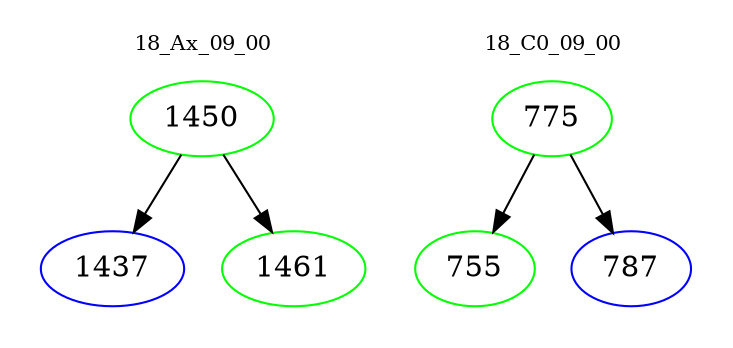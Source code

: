 digraph{
subgraph cluster_0 {
color = white
label = "18_Ax_09_00";
fontsize=10;
T0_1450 [label="1450", color="green"]
T0_1450 -> T0_1437 [color="black"]
T0_1437 [label="1437", color="blue"]
T0_1450 -> T0_1461 [color="black"]
T0_1461 [label="1461", color="green"]
}
subgraph cluster_1 {
color = white
label = "18_C0_09_00";
fontsize=10;
T1_775 [label="775", color="green"]
T1_775 -> T1_755 [color="black"]
T1_755 [label="755", color="green"]
T1_775 -> T1_787 [color="black"]
T1_787 [label="787", color="blue"]
}
}
